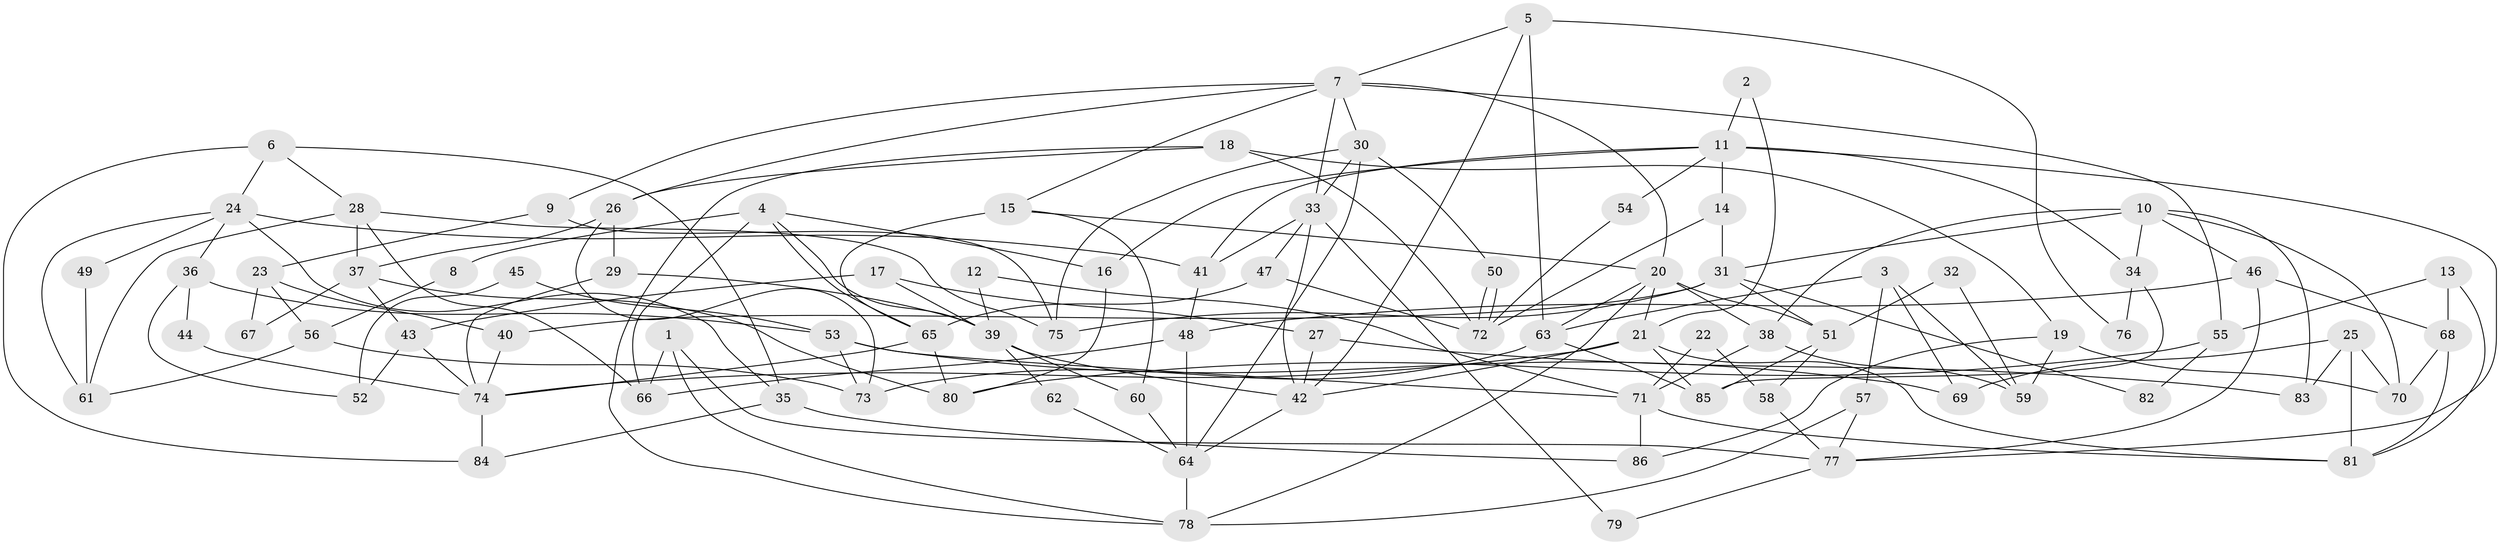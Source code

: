 // Generated by graph-tools (version 1.1) at 2025/36/03/09/25 02:36:12]
// undirected, 86 vertices, 172 edges
graph export_dot {
graph [start="1"]
  node [color=gray90,style=filled];
  1;
  2;
  3;
  4;
  5;
  6;
  7;
  8;
  9;
  10;
  11;
  12;
  13;
  14;
  15;
  16;
  17;
  18;
  19;
  20;
  21;
  22;
  23;
  24;
  25;
  26;
  27;
  28;
  29;
  30;
  31;
  32;
  33;
  34;
  35;
  36;
  37;
  38;
  39;
  40;
  41;
  42;
  43;
  44;
  45;
  46;
  47;
  48;
  49;
  50;
  51;
  52;
  53;
  54;
  55;
  56;
  57;
  58;
  59;
  60;
  61;
  62;
  63;
  64;
  65;
  66;
  67;
  68;
  69;
  70;
  71;
  72;
  73;
  74;
  75;
  76;
  77;
  78;
  79;
  80;
  81;
  82;
  83;
  84;
  85;
  86;
  1 -- 66;
  1 -- 78;
  1 -- 77;
  2 -- 11;
  2 -- 21;
  3 -- 69;
  3 -- 63;
  3 -- 57;
  3 -- 59;
  4 -- 65;
  4 -- 39;
  4 -- 8;
  4 -- 16;
  4 -- 66;
  5 -- 7;
  5 -- 42;
  5 -- 63;
  5 -- 76;
  6 -- 28;
  6 -- 35;
  6 -- 24;
  6 -- 84;
  7 -- 33;
  7 -- 20;
  7 -- 9;
  7 -- 15;
  7 -- 26;
  7 -- 30;
  7 -- 55;
  8 -- 56;
  9 -- 75;
  9 -- 23;
  10 -- 38;
  10 -- 46;
  10 -- 31;
  10 -- 34;
  10 -- 70;
  10 -- 83;
  11 -- 16;
  11 -- 14;
  11 -- 34;
  11 -- 41;
  11 -- 54;
  11 -- 77;
  12 -- 39;
  12 -- 71;
  13 -- 81;
  13 -- 55;
  13 -- 68;
  14 -- 72;
  14 -- 31;
  15 -- 60;
  15 -- 20;
  15 -- 65;
  16 -- 80;
  17 -- 43;
  17 -- 27;
  17 -- 39;
  18 -- 19;
  18 -- 78;
  18 -- 26;
  18 -- 72;
  19 -- 70;
  19 -- 59;
  19 -- 86;
  20 -- 21;
  20 -- 38;
  20 -- 51;
  20 -- 63;
  20 -- 78;
  21 -- 85;
  21 -- 74;
  21 -- 42;
  21 -- 81;
  22 -- 58;
  22 -- 71;
  23 -- 40;
  23 -- 56;
  23 -- 67;
  24 -- 41;
  24 -- 35;
  24 -- 36;
  24 -- 49;
  24 -- 61;
  25 -- 70;
  25 -- 81;
  25 -- 69;
  25 -- 83;
  26 -- 29;
  26 -- 37;
  26 -- 73;
  27 -- 83;
  27 -- 42;
  28 -- 66;
  28 -- 61;
  28 -- 37;
  28 -- 75;
  29 -- 39;
  29 -- 74;
  30 -- 75;
  30 -- 33;
  30 -- 50;
  30 -- 64;
  31 -- 51;
  31 -- 40;
  31 -- 75;
  31 -- 82;
  32 -- 59;
  32 -- 51;
  33 -- 42;
  33 -- 41;
  33 -- 47;
  33 -- 79;
  34 -- 76;
  34 -- 85;
  35 -- 84;
  35 -- 86;
  36 -- 53;
  36 -- 44;
  36 -- 52;
  37 -- 43;
  37 -- 67;
  37 -- 80;
  38 -- 71;
  38 -- 59;
  39 -- 42;
  39 -- 60;
  39 -- 62;
  40 -- 74;
  41 -- 48;
  42 -- 64;
  43 -- 74;
  43 -- 52;
  44 -- 74;
  45 -- 52;
  45 -- 53;
  46 -- 48;
  46 -- 77;
  46 -- 68;
  47 -- 72;
  47 -- 65;
  48 -- 64;
  48 -- 66;
  49 -- 61;
  50 -- 72;
  50 -- 72;
  51 -- 85;
  51 -- 58;
  53 -- 73;
  53 -- 71;
  53 -- 69;
  54 -- 72;
  55 -- 80;
  55 -- 82;
  56 -- 73;
  56 -- 61;
  57 -- 77;
  57 -- 78;
  58 -- 77;
  60 -- 64;
  62 -- 64;
  63 -- 73;
  63 -- 85;
  64 -- 78;
  65 -- 74;
  65 -- 80;
  68 -- 70;
  68 -- 81;
  71 -- 81;
  71 -- 86;
  74 -- 84;
  77 -- 79;
}
